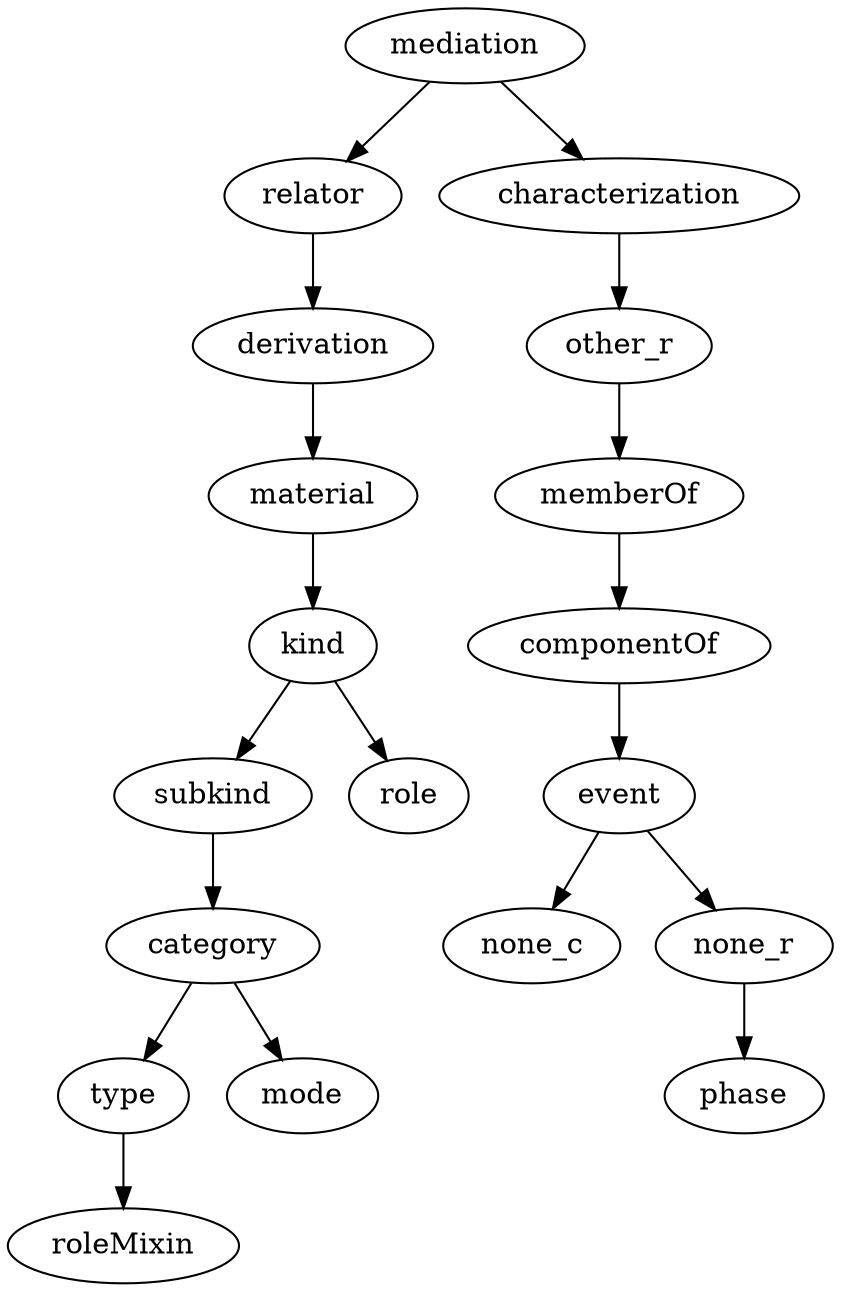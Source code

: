 strict digraph {
mediation;
relator;
characterization;
derivation;
material;
kind;
subkind;
role;
category;
type;
mode;
roleMixin;
other_r;
memberOf;
componentOf;
event;
none_c;
none_r;
phase;
mediation -> relator;
mediation -> characterization;
relator -> derivation;
characterization -> other_r;
derivation -> material;
material -> kind;
kind -> subkind;
kind -> role;
subkind -> category;
category -> type;
category -> mode;
type -> roleMixin;
other_r -> memberOf;
memberOf -> componentOf;
componentOf -> event;
event -> none_c;
event -> none_r;
none_r -> phase;
}
